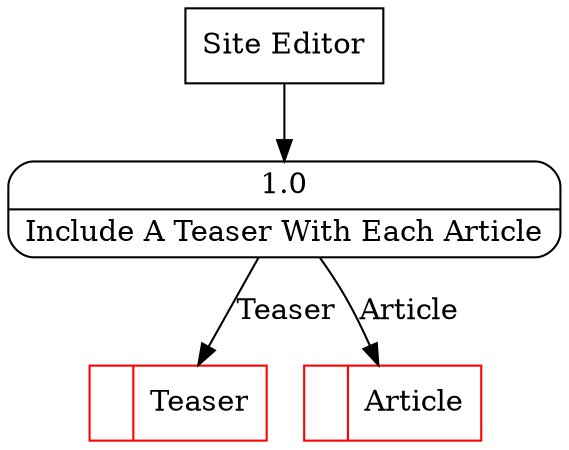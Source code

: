 digraph dfd2{ 
node[shape=record]
200 [label="<f0>  |<f1> Teaser " color=red];
201 [label="<f0>  |<f1> Article " color=red];
202 [label="Site Editor" shape=box];
203 [label="{<f0> 1.0|<f1> Include A Teaser With Each Article }" shape=Mrecord];
202 -> 203
203 -> 200 [label="Teaser"]
203 -> 201 [label="Article"]
}